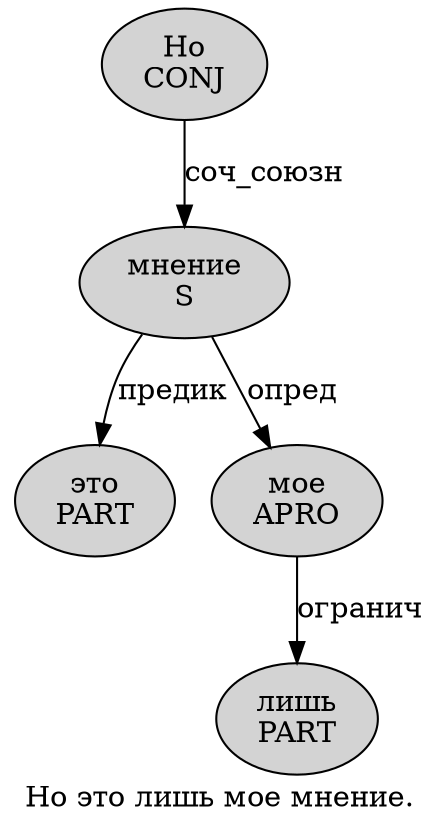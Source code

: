 digraph SENTENCE_808 {
	graph [label="Но это лишь мое мнение."]
	node [style=filled]
		0 [label="Но
CONJ" color="" fillcolor=lightgray penwidth=1 shape=ellipse]
		1 [label="это
PART" color="" fillcolor=lightgray penwidth=1 shape=ellipse]
		2 [label="лишь
PART" color="" fillcolor=lightgray penwidth=1 shape=ellipse]
		3 [label="мое
APRO" color="" fillcolor=lightgray penwidth=1 shape=ellipse]
		4 [label="мнение
S" color="" fillcolor=lightgray penwidth=1 shape=ellipse]
			4 -> 1 [label="предик"]
			4 -> 3 [label="опред"]
			0 -> 4 [label="соч_союзн"]
			3 -> 2 [label="огранич"]
}